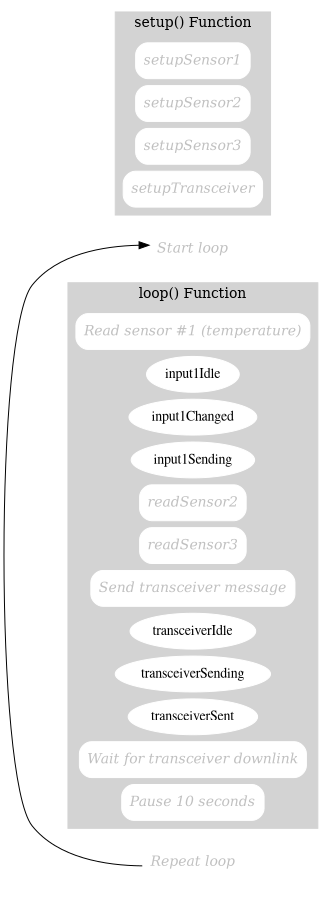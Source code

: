 digraph finite_state_machine {
	compound = true;
	rankdir = LR;
	ranksep="1";
	nodesep="0.1";

	size = "8,6";
	ratio = fill;	

	node [shape=box,style="rounded,filled",color=white,fontname="Times-Italic",fontcolor="Grey"];
	style = filled;
	color = lightgrey;

	edge [fontsize = 10];

	subgraph cluster_loopend {
        style = invis;
        loopEnd [label="Repeat loop"]
    }

	subgraph cluster_loop {
		label = "loop() Function";
		readSensor1 [label="Read sensor #1 (temperature)"];
                
        input1Idle [shape=ellipse,fontname="Times",fontcolor="Black"]
        input1Changed [shape=ellipse,fontname="Times",fontcolor="Black"]
        input1Sending [shape=ellipse,fontname="Times",fontcolor="Black"]

		readSensor2;
		readSensor3;

        sendTransceiverMessage [label="Send transceiver message"];

        transceiverIdle [shape=ellipse,fontname="Times",fontcolor="Black"]
        transceiverSending [shape=ellipse,fontname="Times",fontcolor="Black"]
        transceiverSent [shape=ellipse,fontname="Times",fontcolor="Black"]

        waitForTransceiverDownlink [label="Wait for transceiver downlink"];
        pause10seconds [label="Pause 10 seconds"];
	}    

	subgraph cluster_loopbegin {
        style = invis;
        loopBegin [label="Start loop"]
    }

	subgraph cluster_setup {
		label = "setup() Function";
		setupSensor1;
		setupSensor2;
		setupSensor3;
        setupTransceiver;
	}

    loopEnd -> loopBegin [constraint=false];

}

